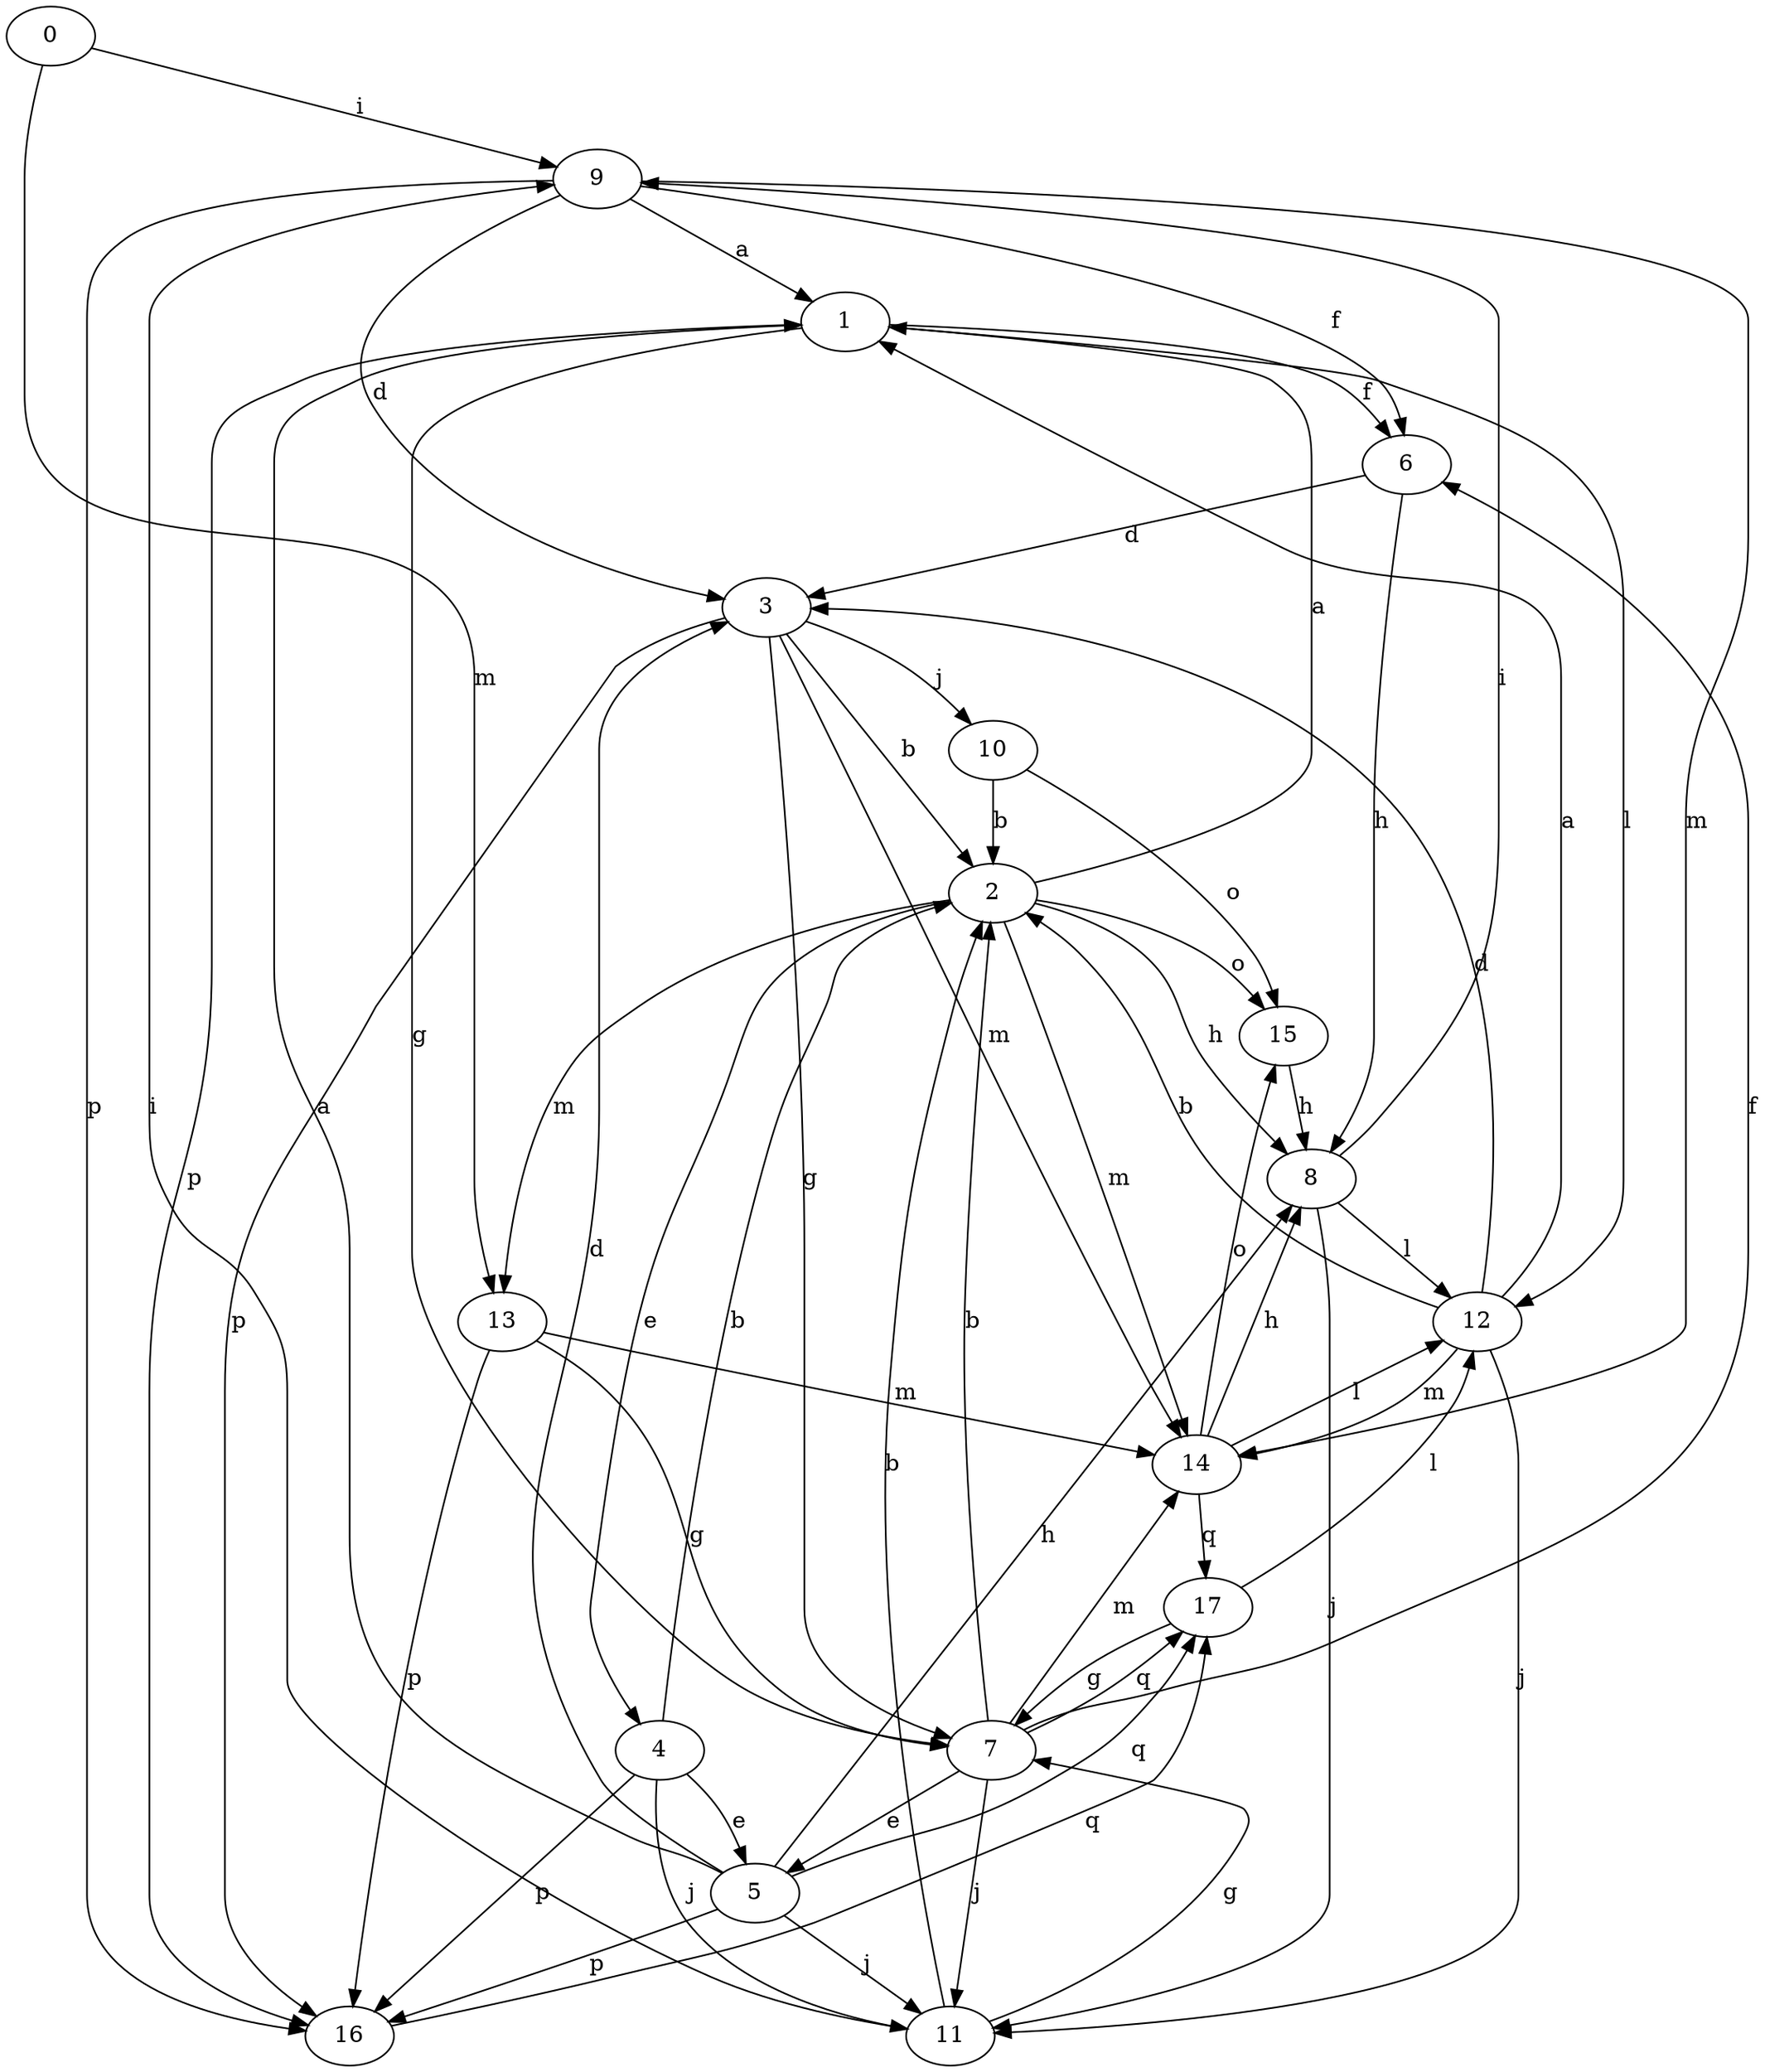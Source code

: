 strict digraph  {
0;
1;
2;
3;
4;
5;
6;
7;
8;
9;
10;
11;
12;
13;
14;
15;
16;
17;
0 -> 9  [label=i];
0 -> 13  [label=m];
1 -> 6  [label=f];
1 -> 7  [label=g];
1 -> 12  [label=l];
1 -> 16  [label=p];
2 -> 1  [label=a];
2 -> 4  [label=e];
2 -> 8  [label=h];
2 -> 13  [label=m];
2 -> 14  [label=m];
2 -> 15  [label=o];
3 -> 2  [label=b];
3 -> 7  [label=g];
3 -> 10  [label=j];
3 -> 14  [label=m];
3 -> 16  [label=p];
4 -> 2  [label=b];
4 -> 5  [label=e];
4 -> 11  [label=j];
4 -> 16  [label=p];
5 -> 1  [label=a];
5 -> 3  [label=d];
5 -> 8  [label=h];
5 -> 11  [label=j];
5 -> 16  [label=p];
5 -> 17  [label=q];
6 -> 3  [label=d];
6 -> 8  [label=h];
7 -> 2  [label=b];
7 -> 5  [label=e];
7 -> 6  [label=f];
7 -> 11  [label=j];
7 -> 14  [label=m];
7 -> 17  [label=q];
8 -> 9  [label=i];
8 -> 11  [label=j];
8 -> 12  [label=l];
9 -> 1  [label=a];
9 -> 3  [label=d];
9 -> 6  [label=f];
9 -> 14  [label=m];
9 -> 16  [label=p];
10 -> 2  [label=b];
10 -> 15  [label=o];
11 -> 2  [label=b];
11 -> 7  [label=g];
11 -> 9  [label=i];
12 -> 1  [label=a];
12 -> 2  [label=b];
12 -> 3  [label=d];
12 -> 11  [label=j];
12 -> 14  [label=m];
13 -> 7  [label=g];
13 -> 14  [label=m];
13 -> 16  [label=p];
14 -> 8  [label=h];
14 -> 12  [label=l];
14 -> 15  [label=o];
14 -> 17  [label=q];
15 -> 8  [label=h];
16 -> 17  [label=q];
17 -> 7  [label=g];
17 -> 12  [label=l];
}
